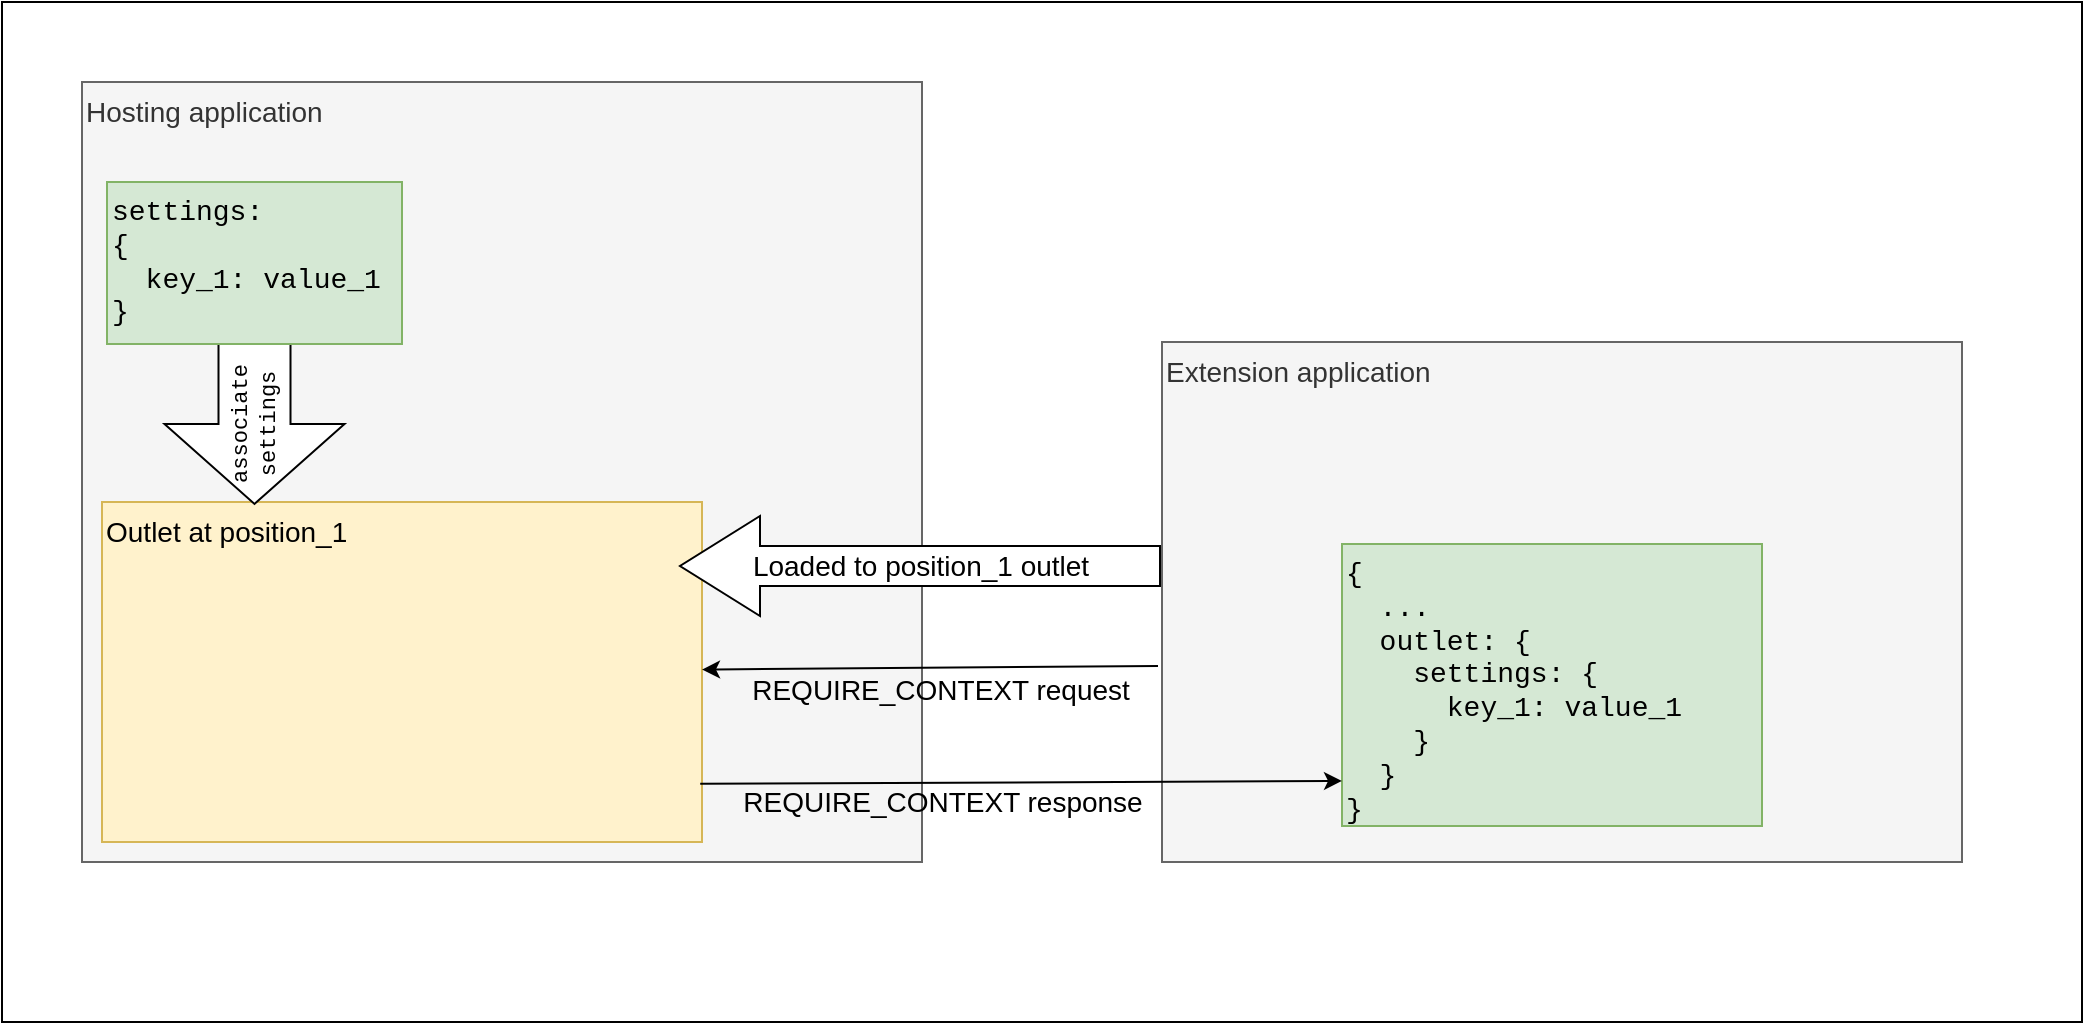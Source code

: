 <mxfile version="16.4.5" type="github">
  <diagram id="8HYWzNmesQWkR99IQmmd" name="Page-1">
    <mxGraphModel dx="1364" dy="758" grid="1" gridSize="10" guides="1" tooltips="1" connect="1" arrows="1" fold="1" page="1" pageScale="1" pageWidth="827" pageHeight="1169" math="0" shadow="0">
      <root>
        <mxCell id="0" />
        <mxCell id="1" parent="0" />
        <mxCell id="igRjqCVc-Ml_pMoNFqKZ-26" value="" style="rounded=0;whiteSpace=wrap;html=1;fontFamily=Helvetica;fontSize=14;" vertex="1" parent="1">
          <mxGeometry width="1040" height="510" as="geometry" />
        </mxCell>
        <mxCell id="igRjqCVc-Ml_pMoNFqKZ-2" value="&lt;div style=&quot;font-size: 14px;&quot;&gt;Hosting application&lt;br style=&quot;font-size: 14px;&quot;&gt;&lt;/div&gt;" style="rounded=0;whiteSpace=wrap;html=1;align=left;verticalAlign=top;fontSize=14;fillColor=#f5f5f5;fontColor=#333333;strokeColor=#666666;" vertex="1" parent="1">
          <mxGeometry x="40" y="40" width="420" height="390" as="geometry" />
        </mxCell>
        <mxCell id="igRjqCVc-Ml_pMoNFqKZ-4" value="&lt;div align=&quot;left&quot;&gt;Outlet at position_1&lt;br&gt;&lt;/div&gt;" style="rounded=0;whiteSpace=wrap;html=1;fontSize=14;align=left;verticalAlign=top;fillColor=#fff2cc;strokeColor=#d6b656;" vertex="1" parent="1">
          <mxGeometry x="50" y="250" width="300" height="170" as="geometry" />
        </mxCell>
        <mxCell id="igRjqCVc-Ml_pMoNFqKZ-6" value="&lt;div&gt;associate&lt;/div&gt;settings" style="html=1;shadow=0;dashed=0;align=center;verticalAlign=middle;shape=mxgraph.arrows2.arrow;dy=0.6;dx=40;direction=south;notch=0;fontSize=11;horizontal=0;fontFamily=Courier New;" vertex="1" parent="1">
          <mxGeometry x="81.25" y="171" width="90" height="80" as="geometry" />
        </mxCell>
        <mxCell id="igRjqCVc-Ml_pMoNFqKZ-7" value="settings:&lt;br&gt;&lt;div&gt;{&lt;/div&gt;&lt;div&gt;&amp;nbsp; key_1: value_1&lt;br&gt;&lt;/div&gt;&lt;div&gt;}&lt;/div&gt;" style="rounded=0;whiteSpace=wrap;html=1;fontSize=14;verticalAlign=top;align=left;fillColor=#d5e8d4;strokeColor=#82b366;fontFamily=Courier New;" vertex="1" parent="1">
          <mxGeometry x="52.5" y="90" width="147.5" height="81" as="geometry" />
        </mxCell>
        <mxCell id="igRjqCVc-Ml_pMoNFqKZ-9" value="Extension application" style="rounded=0;whiteSpace=wrap;html=1;fontFamily=Helvetica;fontSize=14;align=left;verticalAlign=top;fillColor=#f5f5f5;fontColor=#333333;strokeColor=#666666;" vertex="1" parent="1">
          <mxGeometry x="580" y="170" width="400" height="260" as="geometry" />
        </mxCell>
        <mxCell id="igRjqCVc-Ml_pMoNFqKZ-12" value="Loaded to position_1 outlet" style="html=1;shadow=0;dashed=0;align=center;verticalAlign=middle;shape=mxgraph.arrows2.arrow;dy=0.6;dx=40;flipH=1;notch=0;fontFamily=Helvetica;fontSize=14;" vertex="1" parent="1">
          <mxGeometry x="339" y="257" width="240" height="50" as="geometry" />
        </mxCell>
        <mxCell id="igRjqCVc-Ml_pMoNFqKZ-17" value="&lt;div&gt;{&lt;/div&gt;&lt;div&gt;&amp;nbsp; ...&lt;/div&gt;&lt;div&gt;&amp;nbsp; outlet: {&lt;/div&gt;&lt;div&gt;&amp;nbsp;&amp;nbsp;&amp;nbsp; settings: {&lt;br&gt;&lt;/div&gt;&lt;div&gt;&amp;nbsp; &amp;nbsp; &amp;nbsp; key_1: value_1&lt;br&gt;&lt;/div&gt;&lt;div&gt;&amp;nbsp;&amp;nbsp;&amp;nbsp; }&lt;/div&gt;&lt;div&gt;&amp;nbsp; }&lt;/div&gt;&lt;div&gt;}&lt;br&gt;&lt;/div&gt;" style="rounded=0;whiteSpace=wrap;html=1;fontSize=14;verticalAlign=top;align=left;fillColor=#d5e8d4;strokeColor=#82b366;fontFamily=Courier New;" vertex="1" parent="1">
          <mxGeometry x="670" y="271" width="210" height="141" as="geometry" />
        </mxCell>
        <mxCell id="igRjqCVc-Ml_pMoNFqKZ-22" value="" style="group" vertex="1" connectable="0" parent="1">
          <mxGeometry x="369" y="334" width="200" height="20" as="geometry" />
        </mxCell>
        <mxCell id="igRjqCVc-Ml_pMoNFqKZ-20" value="" style="endArrow=classic;html=1;rounded=0;fontFamily=Helvetica;fontSize=14;exitX=-0.005;exitY=0.623;exitDx=0;exitDy=0;exitPerimeter=0;" edge="1" parent="igRjqCVc-Ml_pMoNFqKZ-22" source="igRjqCVc-Ml_pMoNFqKZ-9" target="igRjqCVc-Ml_pMoNFqKZ-4">
          <mxGeometry width="50" height="50" relative="1" as="geometry">
            <mxPoint x="201" y="-4" as="sourcePoint" />
            <mxPoint x="21" y="-4" as="targetPoint" />
          </mxGeometry>
        </mxCell>
        <mxCell id="igRjqCVc-Ml_pMoNFqKZ-21" value="REQUIRE_CONTEXT request" style="text;html=1;align=center;verticalAlign=middle;resizable=0;points=[];autosize=1;strokeColor=none;fillColor=none;fontSize=14;fontFamily=Helvetica;" vertex="1" parent="igRjqCVc-Ml_pMoNFqKZ-22">
          <mxGeometry width="200" height="20" as="geometry" />
        </mxCell>
        <mxCell id="igRjqCVc-Ml_pMoNFqKZ-25" value="" style="group" vertex="1" connectable="0" parent="1">
          <mxGeometry x="365" y="390" width="210" height="20" as="geometry" />
        </mxCell>
        <mxCell id="igRjqCVc-Ml_pMoNFqKZ-23" value="" style="endArrow=classic;html=1;rounded=0;fontFamily=Helvetica;fontSize=14;exitX=0.997;exitY=0.829;exitDx=0;exitDy=0;exitPerimeter=0;entryX=0;entryY=0.84;entryDx=0;entryDy=0;entryPerimeter=0;" edge="1" parent="igRjqCVc-Ml_pMoNFqKZ-25" source="igRjqCVc-Ml_pMoNFqKZ-4" target="igRjqCVc-Ml_pMoNFqKZ-17">
          <mxGeometry width="50" height="50" relative="1" as="geometry">
            <mxPoint x="-15" y="30" as="sourcePoint" />
            <mxPoint x="35" y="-20" as="targetPoint" />
          </mxGeometry>
        </mxCell>
        <mxCell id="igRjqCVc-Ml_pMoNFqKZ-24" value="REQUIRE_CONTEXT response" style="text;html=1;align=center;verticalAlign=middle;resizable=0;points=[];autosize=1;strokeColor=none;fillColor=none;fontSize=14;fontFamily=Helvetica;" vertex="1" parent="igRjqCVc-Ml_pMoNFqKZ-25">
          <mxGeometry width="210" height="20" as="geometry" />
        </mxCell>
      </root>
    </mxGraphModel>
  </diagram>
</mxfile>
